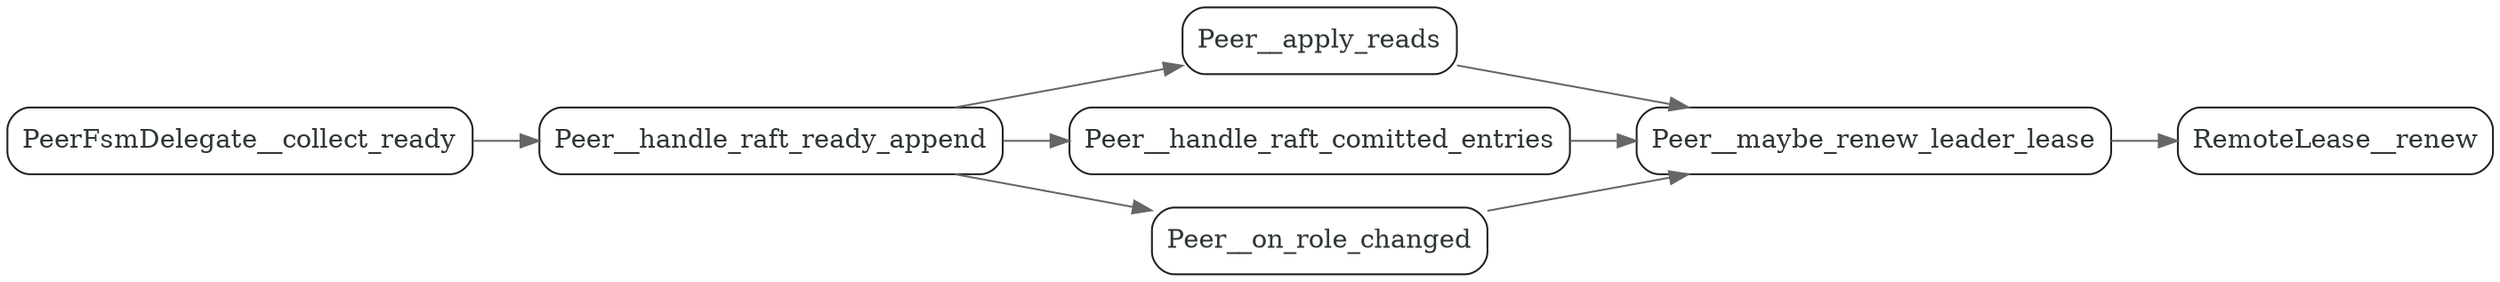 #include "styles.h"
digraph lease_renew {
  node[shape=box;style="rounded";color="#1c2123";fontcolor="#2f3638"];
  edge[color=gray40];
  newrank=true;
  rankdir=LR;

  Peer__maybe_renew_leader_lease -> RemoteLease__renew;
  Peer__apply_reads -> Peer__maybe_renew_leader_lease;
  Peer__handle_raft_comitted_entries -> Peer__maybe_renew_leader_lease;
  Peer__on_role_changed -> Peer__maybe_renew_leader_lease;
  Peer__handle_raft_ready_append -> {
    Peer__on_role_changed;
    Peer__handle_raft_comitted_entries;
    Peer__apply_reads;
  }
  PeerFsmDelegate__collect_ready -> Peer__handle_raft_ready_append;

}
